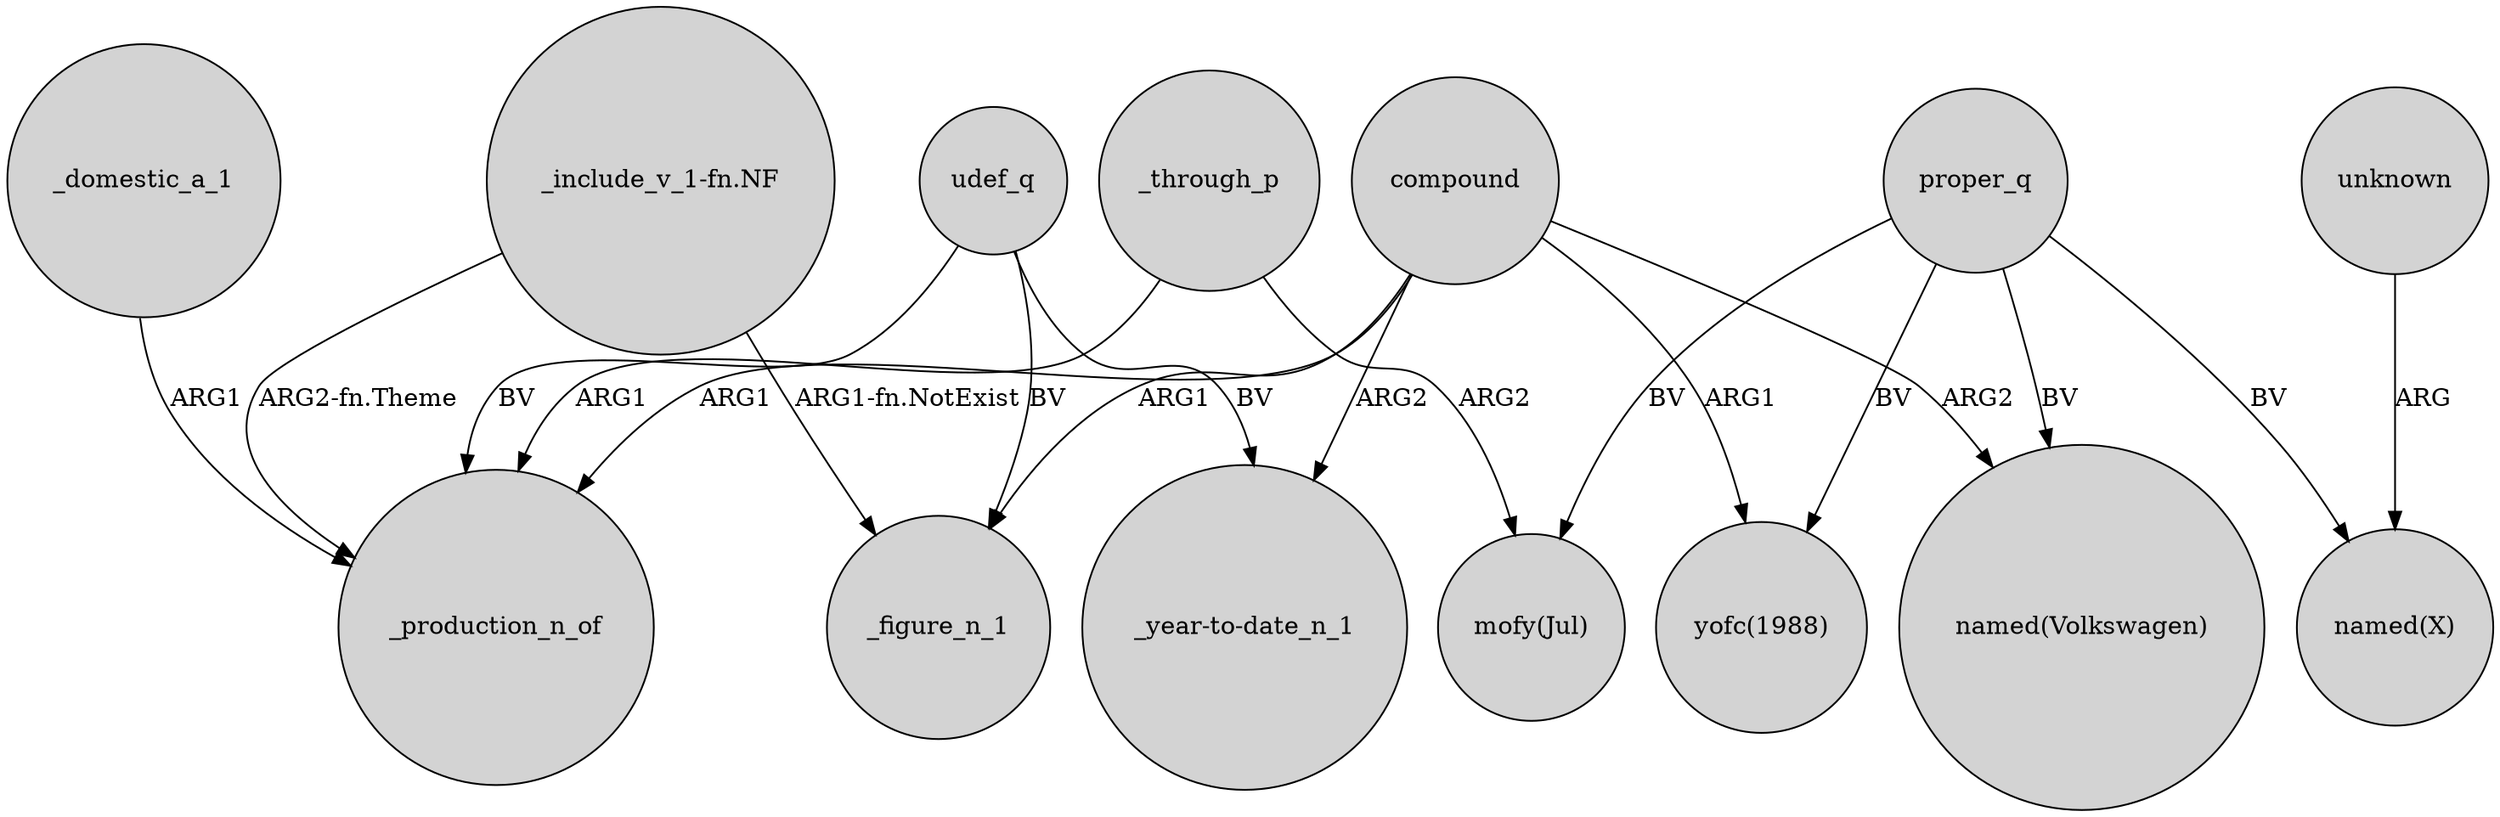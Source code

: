 digraph {
	node [shape=circle style=filled]
	udef_q -> _production_n_of [label=BV]
	unknown -> "named(X)" [label=ARG]
	udef_q -> "_year-to-date_n_1" [label=BV]
	compound -> "yofc(1988)" [label=ARG1]
	proper_q -> "mofy(Jul)" [label=BV]
	compound -> "named(Volkswagen)" [label=ARG2]
	proper_q -> "yofc(1988)" [label=BV]
	compound -> "_year-to-date_n_1" [label=ARG2]
	proper_q -> "named(X)" [label=BV]
	compound -> _production_n_of [label=ARG1]
	_through_p -> _production_n_of [label=ARG1]
	_through_p -> "mofy(Jul)" [label=ARG2]
	"_include_v_1-fn.NF" -> _production_n_of [label="ARG2-fn.Theme"]
	_domestic_a_1 -> _production_n_of [label=ARG1]
	"_include_v_1-fn.NF" -> _figure_n_1 [label="ARG1-fn.NotExist"]
	proper_q -> "named(Volkswagen)" [label=BV]
	udef_q -> _figure_n_1 [label=BV]
	compound -> _figure_n_1 [label=ARG1]
}
